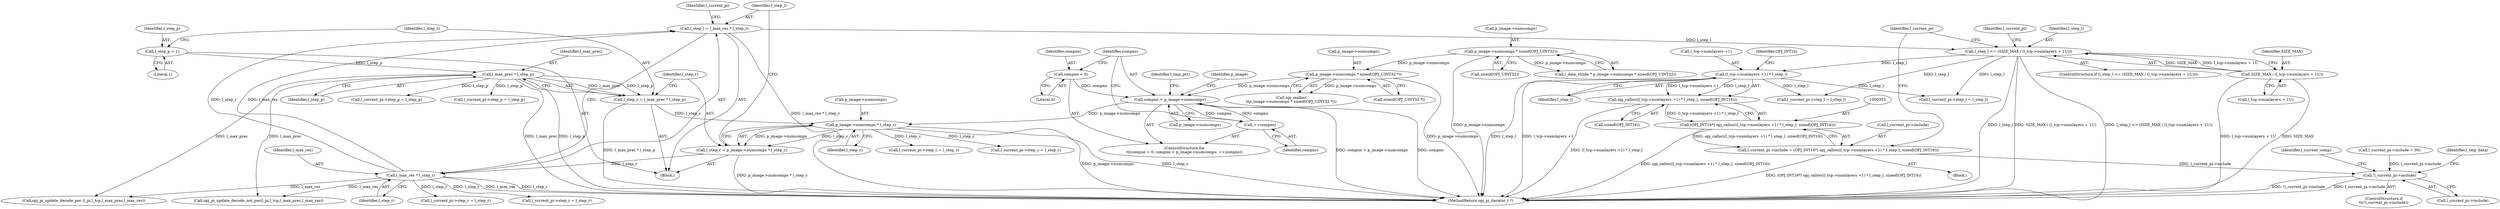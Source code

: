 digraph "0_openjpeg_ef01f18dfc6780b776d0674ed3e7415c6ef54d24@API" {
"1000356" [label="(Call,opj_calloc((l_tcp->numlayers +1) * l_step_l, sizeof(OPJ_INT16)))"];
"1000357" [label="(Call,(l_tcp->numlayers +1) * l_step_l)"];
"1000340" [label="(Call,l_step_l <= (SIZE_MAX / (l_tcp->numlayers + 1U)))"];
"1000326" [label="(Call,l_step_l = l_max_res * l_step_r)"];
"1000328" [label="(Call,l_max_res * l_step_r)"];
"1000319" [label="(Call,l_step_r = p_image->numcomps * l_step_c)"];
"1000321" [label="(Call,p_image->numcomps * l_step_c)"];
"1000274" [label="(Call,compno < p_image->numcomps)"];
"1000279" [label="(Call,++compno)"];
"1000271" [label="(Call,compno = 0)"];
"1000237" [label="(Call,p_image->numcomps * sizeof(OPJ_UINT32 *))"];
"1000220" [label="(Call,p_image->numcomps * sizeof(OPJ_UINT32))"];
"1000314" [label="(Call,l_step_c = l_max_prec * l_step_p)"];
"1000316" [label="(Call,l_max_prec * l_step_p)"];
"1000311" [label="(Call,l_step_p = 1)"];
"1000342" [label="(Call,SIZE_MAX / (l_tcp->numlayers + 1U))"];
"1000354" [label="(Call,(OPJ_INT16*) opj_calloc((l_tcp->numlayers +1) * l_step_l, sizeof(OPJ_INT16)))"];
"1000350" [label="(Call,l_current_pi->include = (OPJ_INT16*) opj_calloc((l_tcp->numlayers +1) * l_step_l, sizeof(OPJ_INT16)))"];
"1000367" [label="(Call,!l_current_pi->include)"];
"1000284" [label="(Identifier,l_tmp_ptr)"];
"1000342" [label="(Call,SIZE_MAX / (l_tcp->numlayers + 1U))"];
"1000291" [label="(Identifier,p_image)"];
"1000368" [label="(Call,l_current_pi->include)"];
"1000343" [label="(Identifier,SIZE_MAX)"];
"1000573" [label="(Call,l_current_pi->step_c = l_step_c)"];
"1000568" [label="(Call,l_current_pi->step_p = l_step_p)"];
"1000373" [label="(Identifier,l_tmp_data)"];
"1000238" [label="(Call,p_image->numcomps)"];
"1000311" [label="(Call,l_step_p = 1)"];
"1000330" [label="(Identifier,l_step_r)"];
"1000241" [label="(Call,sizeof(OPJ_UINT32 *))"];
"1000332" [label="(Identifier,l_current_pi)"];
"1000340" [label="(Call,l_step_l <= (SIZE_MAX / (l_tcp->numlayers + 1U)))"];
"1000220" [label="(Call,p_image->numcomps * sizeof(OPJ_UINT32))"];
"1000369" [label="(Identifier,l_current_pi)"];
"1000273" [label="(Literal,0)"];
"1000320" [label="(Identifier,l_step_r)"];
"1000276" [label="(Call,p_image->numcomps)"];
"1000416" [label="(Call,l_current_pi->step_p = l_step_p)"];
"1000364" [label="(Call,sizeof(OPJ_INT16))"];
"1000344" [label="(Call,l_tcp->numlayers + 1U)"];
"1000270" [label="(ControlStructure,for\n\t\t(compno = 0; compno < p_image->numcomps; ++compno))"];
"1000224" [label="(Call,sizeof(OPJ_UINT32))"];
"1000352" [label="(Identifier,l_current_pi)"];
"1000351" [label="(Call,l_current_pi->include)"];
"1000349" [label="(Block,)"];
"1000325" [label="(Identifier,l_step_c)"];
"1000327" [label="(Identifier,l_step_l)"];
"1000275" [label="(Identifier,compno)"];
"1000357" [label="(Call,(l_tcp->numlayers +1) * l_step_l)"];
"1000713" [label="(MethodReturn,opj_pi_iterator_t *)"];
"1000326" [label="(Call,l_step_l = l_max_res * l_step_r)"];
"1000322" [label="(Call,p_image->numcomps)"];
"1000706" [label="(Call,opj_pi_update_decode_not_poc(l_pi,l_tcp,l_max_prec,l_max_res))"];
"1000218" [label="(Call,l_data_stride * p_image->numcomps * sizeof(OPJ_UINT32))"];
"1000583" [label="(Call,l_current_pi->step_l = l_step_l)"];
"1000350" [label="(Call,l_current_pi->include = (OPJ_INT16*) opj_calloc((l_tcp->numlayers +1) * l_step_l, sizeof(OPJ_INT16)))"];
"1000271" [label="(Call,compno = 0)"];
"1000328" [label="(Call,l_max_res * l_step_r)"];
"1000280" [label="(Identifier,compno)"];
"1000315" [label="(Identifier,l_step_c)"];
"1000236" [label="(Call,opj_malloc(\n\t\tp_image->numcomps * sizeof(OPJ_UINT32 *)))"];
"1000356" [label="(Call,opj_calloc((l_tcp->numlayers +1) * l_step_l, sizeof(OPJ_INT16)))"];
"1000127" [label="(Block,)"];
"1000354" [label="(Call,(OPJ_INT16*) opj_calloc((l_tcp->numlayers +1) * l_step_l, sizeof(OPJ_INT16)))"];
"1000318" [label="(Identifier,l_step_p)"];
"1000699" [label="(Call,opj_pi_update_decode_poc (l_pi,l_tcp,l_max_prec,l_max_res))"];
"1000279" [label="(Call,++compno)"];
"1000274" [label="(Call,compno < p_image->numcomps)"];
"1000363" [label="(Identifier,l_step_l)"];
"1000314" [label="(Call,l_step_c = l_max_prec * l_step_p)"];
"1000237" [label="(Call,p_image->numcomps * sizeof(OPJ_UINT32 *))"];
"1000272" [label="(Identifier,compno)"];
"1000431" [label="(Call,l_current_pi->step_l = l_step_l)"];
"1000321" [label="(Call,p_image->numcomps * l_step_c)"];
"1000319" [label="(Call,l_step_r = p_image->numcomps * l_step_c)"];
"1000365" [label="(Identifier,OPJ_INT16)"];
"1000313" [label="(Literal,1)"];
"1000367" [label="(Call,!l_current_pi->include)"];
"1000382" [label="(Identifier,l_current_comp)"];
"1000334" [label="(Call,l_current_pi->include = 00)"];
"1000221" [label="(Call,p_image->numcomps)"];
"1000426" [label="(Call,l_current_pi->step_r = l_step_r)"];
"1000366" [label="(ControlStructure,if\n\t\t(!l_current_pi->include))"];
"1000421" [label="(Call,l_current_pi->step_c = l_step_c)"];
"1000316" [label="(Call,l_max_prec * l_step_p)"];
"1000341" [label="(Identifier,l_step_l)"];
"1000312" [label="(Identifier,l_step_p)"];
"1000578" [label="(Call,l_current_pi->step_r = l_step_r)"];
"1000329" [label="(Identifier,l_max_res)"];
"1000317" [label="(Identifier,l_max_prec)"];
"1000339" [label="(ControlStructure,if (l_step_l <= (SIZE_MAX / (l_tcp->numlayers + 1U))))"];
"1000358" [label="(Call,l_tcp->numlayers +1)"];
"1000356" -> "1000354"  [label="AST: "];
"1000356" -> "1000364"  [label="CFG: "];
"1000357" -> "1000356"  [label="AST: "];
"1000364" -> "1000356"  [label="AST: "];
"1000354" -> "1000356"  [label="CFG: "];
"1000356" -> "1000713"  [label="DDG: (l_tcp->numlayers +1) * l_step_l"];
"1000356" -> "1000354"  [label="DDG: (l_tcp->numlayers +1) * l_step_l"];
"1000357" -> "1000356"  [label="DDG: l_tcp->numlayers +1"];
"1000357" -> "1000356"  [label="DDG: l_step_l"];
"1000357" -> "1000363"  [label="CFG: "];
"1000358" -> "1000357"  [label="AST: "];
"1000363" -> "1000357"  [label="AST: "];
"1000365" -> "1000357"  [label="CFG: "];
"1000357" -> "1000713"  [label="DDG: l_tcp->numlayers +1"];
"1000357" -> "1000713"  [label="DDG: l_step_l"];
"1000340" -> "1000357"  [label="DDG: l_step_l"];
"1000357" -> "1000431"  [label="DDG: l_step_l"];
"1000357" -> "1000583"  [label="DDG: l_step_l"];
"1000340" -> "1000339"  [label="AST: "];
"1000340" -> "1000342"  [label="CFG: "];
"1000341" -> "1000340"  [label="AST: "];
"1000342" -> "1000340"  [label="AST: "];
"1000352" -> "1000340"  [label="CFG: "];
"1000369" -> "1000340"  [label="CFG: "];
"1000340" -> "1000713"  [label="DDG: SIZE_MAX / (l_tcp->numlayers + 1U)"];
"1000340" -> "1000713"  [label="DDG: l_step_l <= (SIZE_MAX / (l_tcp->numlayers + 1U))"];
"1000340" -> "1000713"  [label="DDG: l_step_l"];
"1000326" -> "1000340"  [label="DDG: l_step_l"];
"1000342" -> "1000340"  [label="DDG: SIZE_MAX"];
"1000342" -> "1000340"  [label="DDG: l_tcp->numlayers + 1U"];
"1000340" -> "1000431"  [label="DDG: l_step_l"];
"1000340" -> "1000583"  [label="DDG: l_step_l"];
"1000326" -> "1000127"  [label="AST: "];
"1000326" -> "1000328"  [label="CFG: "];
"1000327" -> "1000326"  [label="AST: "];
"1000328" -> "1000326"  [label="AST: "];
"1000332" -> "1000326"  [label="CFG: "];
"1000326" -> "1000713"  [label="DDG: l_max_res * l_step_r"];
"1000328" -> "1000326"  [label="DDG: l_max_res"];
"1000328" -> "1000326"  [label="DDG: l_step_r"];
"1000328" -> "1000330"  [label="CFG: "];
"1000329" -> "1000328"  [label="AST: "];
"1000330" -> "1000328"  [label="AST: "];
"1000328" -> "1000713"  [label="DDG: l_max_res"];
"1000328" -> "1000713"  [label="DDG: l_step_r"];
"1000319" -> "1000328"  [label="DDG: l_step_r"];
"1000328" -> "1000426"  [label="DDG: l_step_r"];
"1000328" -> "1000578"  [label="DDG: l_step_r"];
"1000328" -> "1000699"  [label="DDG: l_max_res"];
"1000328" -> "1000706"  [label="DDG: l_max_res"];
"1000319" -> "1000127"  [label="AST: "];
"1000319" -> "1000321"  [label="CFG: "];
"1000320" -> "1000319"  [label="AST: "];
"1000321" -> "1000319"  [label="AST: "];
"1000327" -> "1000319"  [label="CFG: "];
"1000319" -> "1000713"  [label="DDG: p_image->numcomps * l_step_c"];
"1000321" -> "1000319"  [label="DDG: p_image->numcomps"];
"1000321" -> "1000319"  [label="DDG: l_step_c"];
"1000321" -> "1000325"  [label="CFG: "];
"1000322" -> "1000321"  [label="AST: "];
"1000325" -> "1000321"  [label="AST: "];
"1000321" -> "1000713"  [label="DDG: p_image->numcomps"];
"1000321" -> "1000713"  [label="DDG: l_step_c"];
"1000274" -> "1000321"  [label="DDG: p_image->numcomps"];
"1000314" -> "1000321"  [label="DDG: l_step_c"];
"1000321" -> "1000421"  [label="DDG: l_step_c"];
"1000321" -> "1000573"  [label="DDG: l_step_c"];
"1000274" -> "1000270"  [label="AST: "];
"1000274" -> "1000276"  [label="CFG: "];
"1000275" -> "1000274"  [label="AST: "];
"1000276" -> "1000274"  [label="AST: "];
"1000284" -> "1000274"  [label="CFG: "];
"1000291" -> "1000274"  [label="CFG: "];
"1000274" -> "1000713"  [label="DDG: compno"];
"1000274" -> "1000713"  [label="DDG: compno < p_image->numcomps"];
"1000279" -> "1000274"  [label="DDG: compno"];
"1000271" -> "1000274"  [label="DDG: compno"];
"1000237" -> "1000274"  [label="DDG: p_image->numcomps"];
"1000274" -> "1000279"  [label="DDG: compno"];
"1000279" -> "1000270"  [label="AST: "];
"1000279" -> "1000280"  [label="CFG: "];
"1000280" -> "1000279"  [label="AST: "];
"1000275" -> "1000279"  [label="CFG: "];
"1000271" -> "1000270"  [label="AST: "];
"1000271" -> "1000273"  [label="CFG: "];
"1000272" -> "1000271"  [label="AST: "];
"1000273" -> "1000271"  [label="AST: "];
"1000275" -> "1000271"  [label="CFG: "];
"1000237" -> "1000236"  [label="AST: "];
"1000237" -> "1000241"  [label="CFG: "];
"1000238" -> "1000237"  [label="AST: "];
"1000241" -> "1000237"  [label="AST: "];
"1000236" -> "1000237"  [label="CFG: "];
"1000237" -> "1000713"  [label="DDG: p_image->numcomps"];
"1000237" -> "1000236"  [label="DDG: p_image->numcomps"];
"1000220" -> "1000237"  [label="DDG: p_image->numcomps"];
"1000220" -> "1000218"  [label="AST: "];
"1000220" -> "1000224"  [label="CFG: "];
"1000221" -> "1000220"  [label="AST: "];
"1000224" -> "1000220"  [label="AST: "];
"1000218" -> "1000220"  [label="CFG: "];
"1000220" -> "1000713"  [label="DDG: p_image->numcomps"];
"1000220" -> "1000218"  [label="DDG: p_image->numcomps"];
"1000314" -> "1000127"  [label="AST: "];
"1000314" -> "1000316"  [label="CFG: "];
"1000315" -> "1000314"  [label="AST: "];
"1000316" -> "1000314"  [label="AST: "];
"1000320" -> "1000314"  [label="CFG: "];
"1000314" -> "1000713"  [label="DDG: l_max_prec * l_step_p"];
"1000316" -> "1000314"  [label="DDG: l_max_prec"];
"1000316" -> "1000314"  [label="DDG: l_step_p"];
"1000316" -> "1000318"  [label="CFG: "];
"1000317" -> "1000316"  [label="AST: "];
"1000318" -> "1000316"  [label="AST: "];
"1000316" -> "1000713"  [label="DDG: l_step_p"];
"1000316" -> "1000713"  [label="DDG: l_max_prec"];
"1000311" -> "1000316"  [label="DDG: l_step_p"];
"1000316" -> "1000416"  [label="DDG: l_step_p"];
"1000316" -> "1000568"  [label="DDG: l_step_p"];
"1000316" -> "1000699"  [label="DDG: l_max_prec"];
"1000316" -> "1000706"  [label="DDG: l_max_prec"];
"1000311" -> "1000127"  [label="AST: "];
"1000311" -> "1000313"  [label="CFG: "];
"1000312" -> "1000311"  [label="AST: "];
"1000313" -> "1000311"  [label="AST: "];
"1000315" -> "1000311"  [label="CFG: "];
"1000342" -> "1000344"  [label="CFG: "];
"1000343" -> "1000342"  [label="AST: "];
"1000344" -> "1000342"  [label="AST: "];
"1000342" -> "1000713"  [label="DDG: l_tcp->numlayers + 1U"];
"1000342" -> "1000713"  [label="DDG: SIZE_MAX"];
"1000354" -> "1000350"  [label="AST: "];
"1000355" -> "1000354"  [label="AST: "];
"1000350" -> "1000354"  [label="CFG: "];
"1000354" -> "1000713"  [label="DDG: opj_calloc((l_tcp->numlayers +1) * l_step_l, sizeof(OPJ_INT16))"];
"1000354" -> "1000350"  [label="DDG: opj_calloc((l_tcp->numlayers +1) * l_step_l, sizeof(OPJ_INT16))"];
"1000350" -> "1000349"  [label="AST: "];
"1000351" -> "1000350"  [label="AST: "];
"1000369" -> "1000350"  [label="CFG: "];
"1000350" -> "1000713"  [label="DDG: (OPJ_INT16*) opj_calloc((l_tcp->numlayers +1) * l_step_l, sizeof(OPJ_INT16))"];
"1000350" -> "1000367"  [label="DDG: l_current_pi->include"];
"1000367" -> "1000366"  [label="AST: "];
"1000367" -> "1000368"  [label="CFG: "];
"1000368" -> "1000367"  [label="AST: "];
"1000373" -> "1000367"  [label="CFG: "];
"1000382" -> "1000367"  [label="CFG: "];
"1000367" -> "1000713"  [label="DDG: l_current_pi->include"];
"1000367" -> "1000713"  [label="DDG: !l_current_pi->include"];
"1000334" -> "1000367"  [label="DDG: l_current_pi->include"];
}
